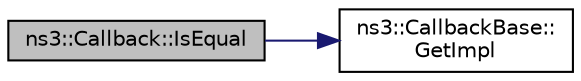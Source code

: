 digraph "ns3::Callback::IsEqual"
{
 // LATEX_PDF_SIZE
  edge [fontname="Helvetica",fontsize="10",labelfontname="Helvetica",labelfontsize="10"];
  node [fontname="Helvetica",fontsize="10",shape=record];
  rankdir="LR";
  Node1 [label="ns3::Callback::IsEqual",height=0.2,width=0.4,color="black", fillcolor="grey75", style="filled", fontcolor="black",tooltip="Equality test."];
  Node1 -> Node2 [color="midnightblue",fontsize="10",style="solid",fontname="Helvetica"];
  Node2 [label="ns3::CallbackBase::\lGetImpl",height=0.2,width=0.4,color="black", fillcolor="white", style="filled",URL="$classns3_1_1_callback_base.html#a804f076ee02225596886e9e7b5500a0b",tooltip=" "];
}
